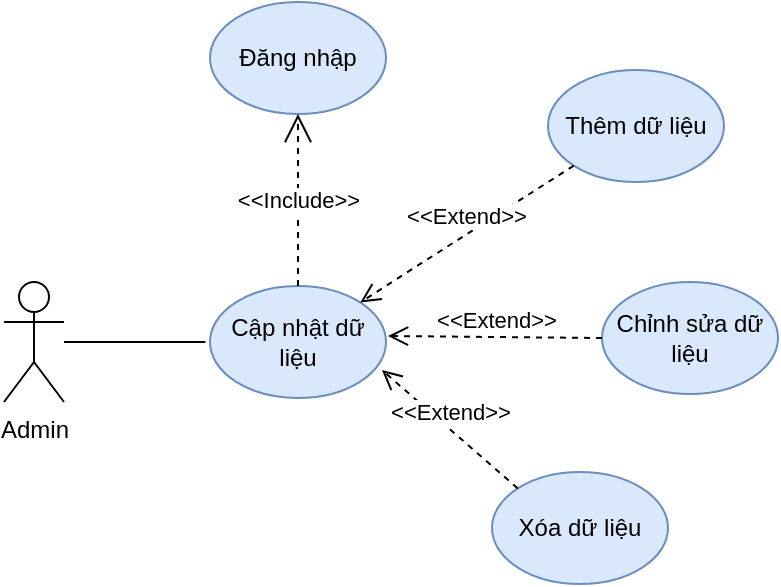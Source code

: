 <mxfile version="10.7.5" type="device"><diagram id="G-RdaQI5kzBeTjiEYTdH" name="Page-1"><mxGraphModel dx="1064" dy="896" grid="0" gridSize="10" guides="1" tooltips="1" connect="1" arrows="1" fold="1" page="0" pageScale="1" pageWidth="850" pageHeight="1100" math="0" shadow="0"><root><mxCell id="0"/><mxCell id="1" parent="0"/><mxCell id="qoJW8m4b1RmKnJK9wC-J-1" value="Admin&lt;br&gt;&lt;br&gt;" style="shape=umlActor;verticalLabelPosition=bottom;labelBackgroundColor=#ffffff;verticalAlign=top;html=1;outlineConnect=0;" parent="1" vertex="1"><mxGeometry x="121" y="-79" width="30" height="60" as="geometry"/></mxCell><mxCell id="qoJW8m4b1RmKnJK9wC-J-2" value="Cập nhật dữ liệu" style="ellipse;whiteSpace=wrap;html=1;fillColor=#dae8fc;strokeColor=#6c8ebf;" parent="1" vertex="1"><mxGeometry x="224" y="-77" width="88" height="56" as="geometry"/></mxCell><mxCell id="qoJW8m4b1RmKnJK9wC-J-3" value="Đăng nhập" style="ellipse;whiteSpace=wrap;html=1;fillColor=#dae8fc;strokeColor=#6c8ebf;" parent="1" vertex="1"><mxGeometry x="224" y="-219" width="88" height="56" as="geometry"/></mxCell><mxCell id="qoJW8m4b1RmKnJK9wC-J-4" value="" style="endArrow=none;html=1;" parent="1" source="qoJW8m4b1RmKnJK9wC-J-1" edge="1"><mxGeometry width="50" height="50" relative="1" as="geometry"><mxPoint x="151" y="1" as="sourcePoint"/><mxPoint x="221.711" y="-49" as="targetPoint"/></mxGeometry></mxCell><mxCell id="qoJW8m4b1RmKnJK9wC-J-5" value="Thêm dữ liệu" style="ellipse;whiteSpace=wrap;html=1;fillColor=#dae8fc;strokeColor=#6c8ebf;" parent="1" vertex="1"><mxGeometry x="393" y="-185" width="88" height="56" as="geometry"/></mxCell><mxCell id="qoJW8m4b1RmKnJK9wC-J-6" value="&amp;lt;&amp;lt;Extend&amp;gt;&amp;gt;" style="html=1;verticalAlign=bottom;endArrow=open;dashed=1;endSize=8;exitX=0;exitY=1;exitDx=0;exitDy=0;entryX=1;entryY=0;entryDx=0;entryDy=0;" parent="1" source="qoJW8m4b1RmKnJK9wC-J-5" target="qoJW8m4b1RmKnJK9wC-J-2" edge="1"><mxGeometry relative="1" as="geometry"><mxPoint x="346" y="-118" as="sourcePoint"/><mxPoint x="266" y="-118" as="targetPoint"/></mxGeometry></mxCell><mxCell id="qoJW8m4b1RmKnJK9wC-J-7" value="&amp;lt;&amp;lt;Include&amp;gt;&amp;gt;" style="endArrow=open;endSize=12;dashed=1;html=1;entryX=0.5;entryY=1;entryDx=0;entryDy=0;exitX=0.5;exitY=0;exitDx=0;exitDy=0;" parent="1" source="qoJW8m4b1RmKnJK9wC-J-2" target="qoJW8m4b1RmKnJK9wC-J-3" edge="1"><mxGeometry width="160" relative="1" as="geometry"><mxPoint x="289" y="-99" as="sourcePoint"/><mxPoint x="449" y="-99" as="targetPoint"/></mxGeometry></mxCell><mxCell id="qoJW8m4b1RmKnJK9wC-J-9" value="Chỉnh sửa dữ liệu" style="ellipse;whiteSpace=wrap;html=1;fillColor=#dae8fc;strokeColor=#6c8ebf;" parent="1" vertex="1"><mxGeometry x="420" y="-79" width="88" height="56" as="geometry"/></mxCell><mxCell id="qoJW8m4b1RmKnJK9wC-J-10" value="&amp;lt;&amp;lt;Extend&amp;gt;&amp;gt;" style="html=1;verticalAlign=bottom;endArrow=open;dashed=1;endSize=8;exitX=0;exitY=0.5;exitDx=0;exitDy=0;" parent="1" source="qoJW8m4b1RmKnJK9wC-J-9" edge="1"><mxGeometry relative="1" as="geometry"><mxPoint x="355" y="-31" as="sourcePoint"/><mxPoint x="313" y="-52" as="targetPoint"/></mxGeometry></mxCell><mxCell id="qoJW8m4b1RmKnJK9wC-J-11" value="Xóa dữ liệu" style="ellipse;whiteSpace=wrap;html=1;fillColor=#dae8fc;strokeColor=#6c8ebf;" parent="1" vertex="1"><mxGeometry x="365" y="16" width="88" height="56" as="geometry"/></mxCell><mxCell id="qoJW8m4b1RmKnJK9wC-J-13" value="&amp;lt;&amp;lt;Extend&amp;gt;&amp;gt;" style="html=1;verticalAlign=bottom;endArrow=open;dashed=1;endSize=8;exitX=0;exitY=0;exitDx=0;exitDy=0;entryX=0.977;entryY=0.75;entryDx=0;entryDy=0;entryPerimeter=0;" parent="1" source="qoJW8m4b1RmKnJK9wC-J-11" target="qoJW8m4b1RmKnJK9wC-J-2" edge="1"><mxGeometry relative="1" as="geometry"><mxPoint x="430" y="-1" as="sourcePoint"/><mxPoint x="323" y="-33" as="targetPoint"/></mxGeometry></mxCell></root></mxGraphModel></diagram></mxfile>